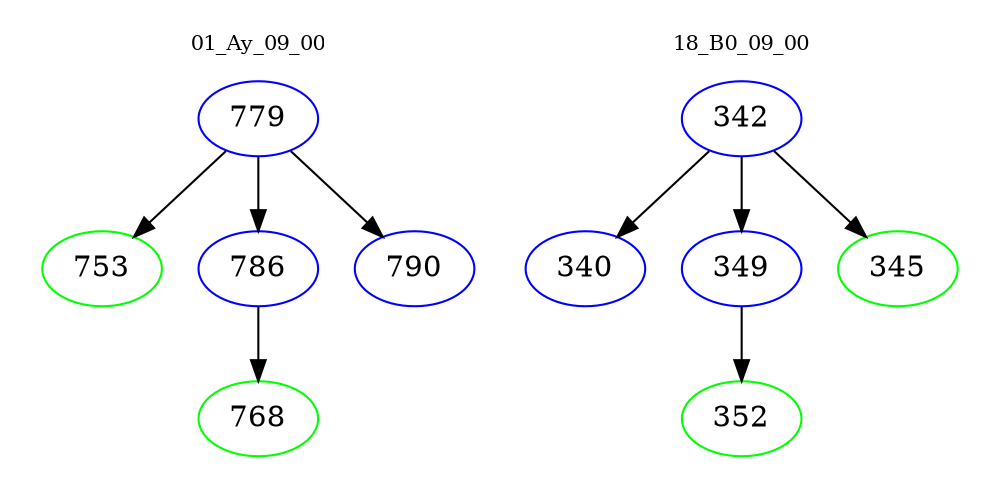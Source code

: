 digraph{
subgraph cluster_0 {
color = white
label = "01_Ay_09_00";
fontsize=10;
T0_779 [label="779", color="blue"]
T0_779 -> T0_753 [color="black"]
T0_753 [label="753", color="green"]
T0_779 -> T0_786 [color="black"]
T0_786 [label="786", color="blue"]
T0_786 -> T0_768 [color="black"]
T0_768 [label="768", color="green"]
T0_779 -> T0_790 [color="black"]
T0_790 [label="790", color="blue"]
}
subgraph cluster_1 {
color = white
label = "18_B0_09_00";
fontsize=10;
T1_342 [label="342", color="blue"]
T1_342 -> T1_340 [color="black"]
T1_340 [label="340", color="blue"]
T1_342 -> T1_349 [color="black"]
T1_349 [label="349", color="blue"]
T1_349 -> T1_352 [color="black"]
T1_352 [label="352", color="green"]
T1_342 -> T1_345 [color="black"]
T1_345 [label="345", color="green"]
}
}
